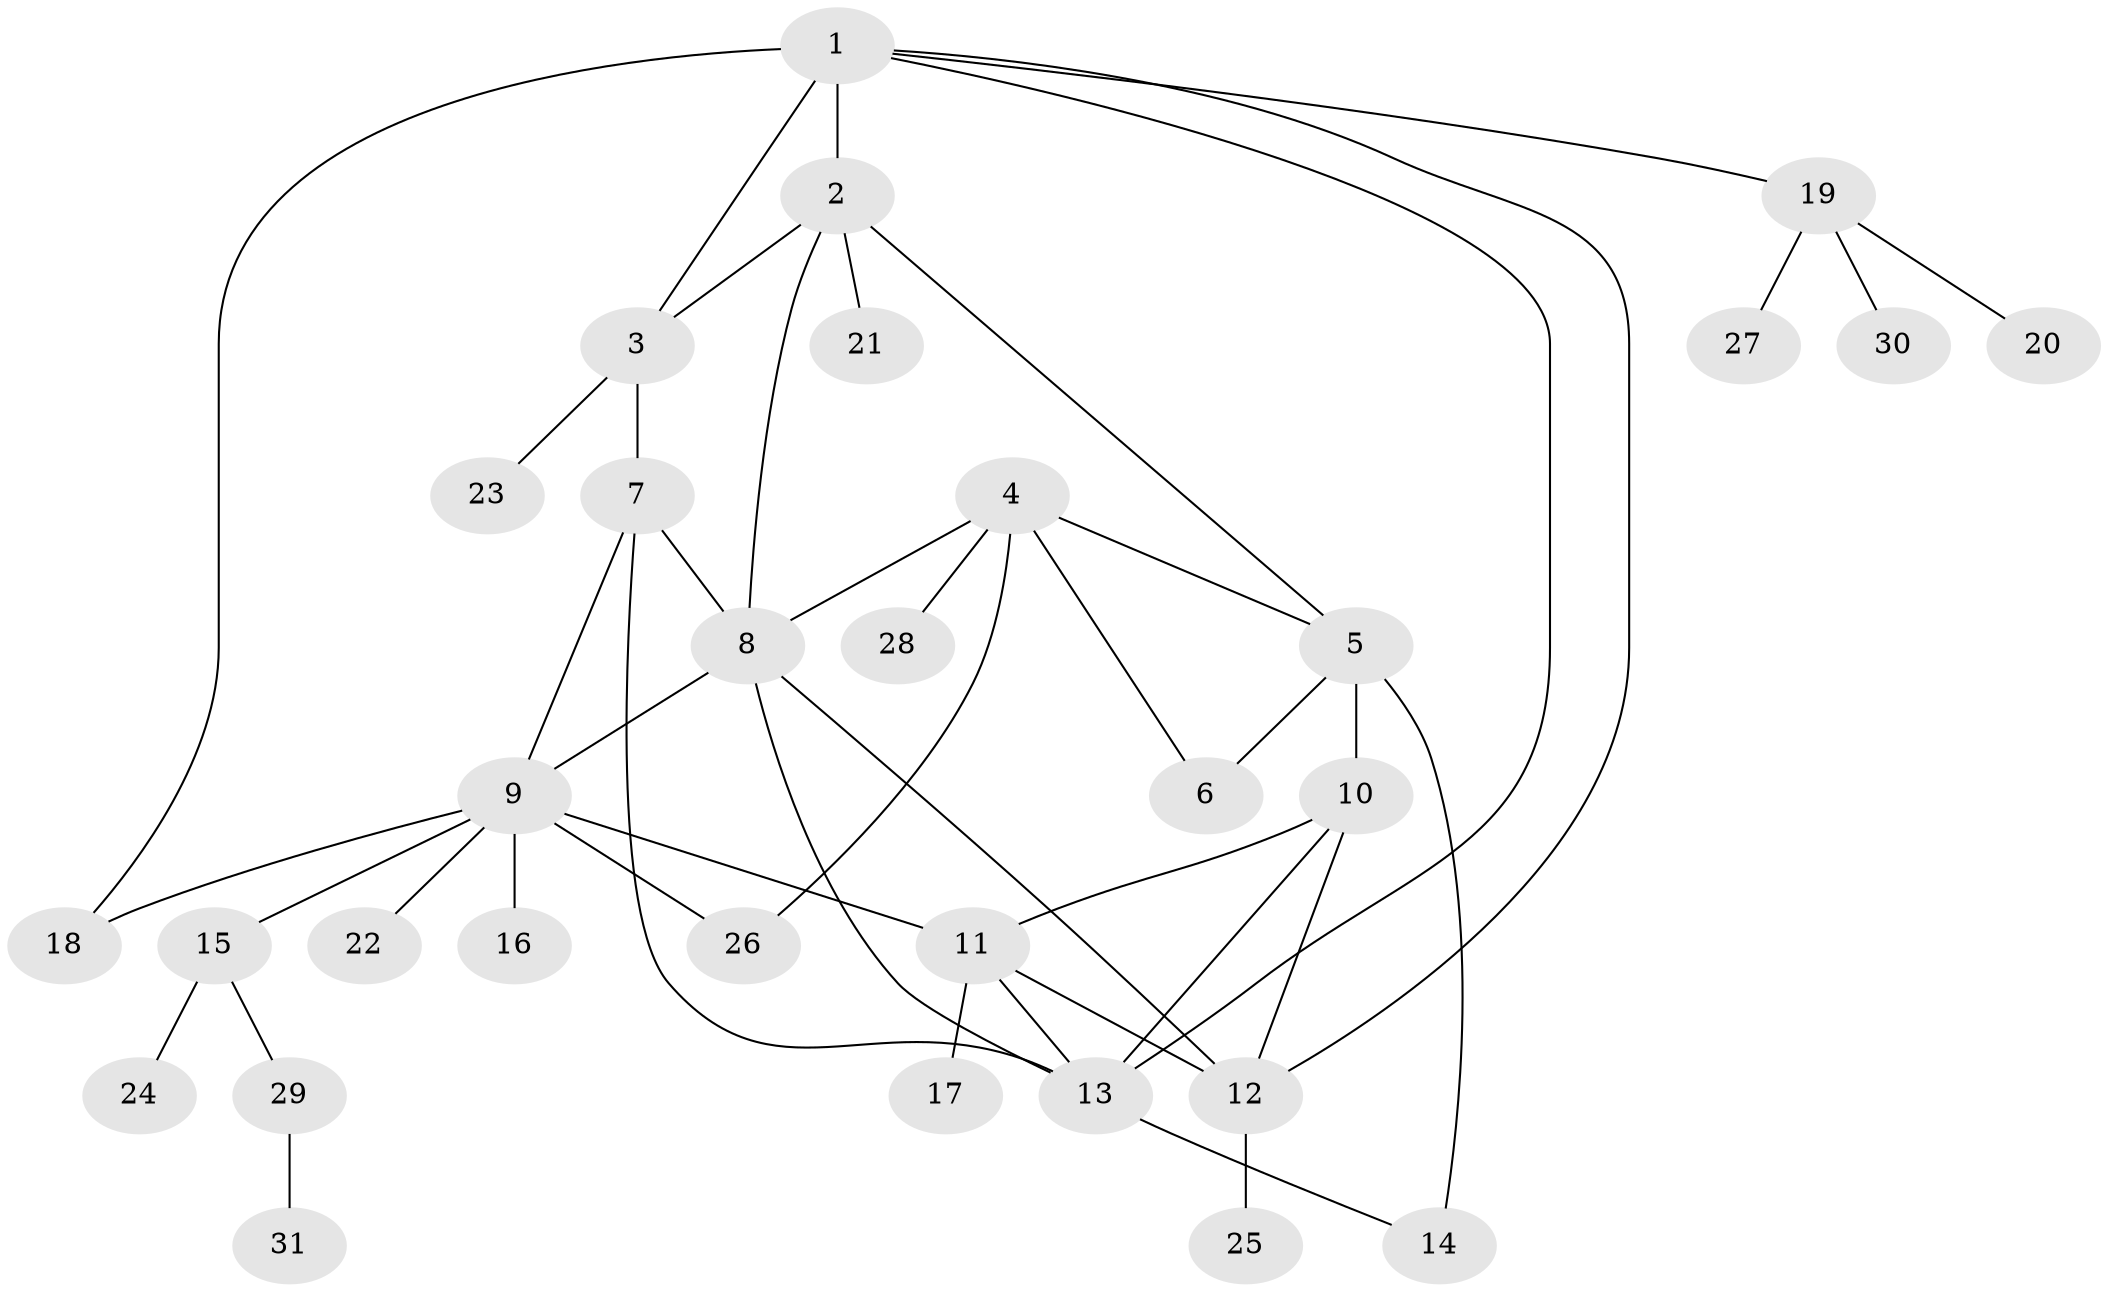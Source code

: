 // original degree distribution, {8: 0.03278688524590164, 5: 0.08196721311475409, 6: 0.03278688524590164, 3: 0.06557377049180328, 4: 0.03278688524590164, 7: 0.01639344262295082, 9: 0.01639344262295082, 12: 0.01639344262295082, 1: 0.5081967213114754, 2: 0.19672131147540983}
// Generated by graph-tools (version 1.1) at 2025/37/03/09/25 02:37:40]
// undirected, 31 vertices, 46 edges
graph export_dot {
graph [start="1"]
  node [color=gray90,style=filled];
  1;
  2;
  3;
  4;
  5;
  6;
  7;
  8;
  9;
  10;
  11;
  12;
  13;
  14;
  15;
  16;
  17;
  18;
  19;
  20;
  21;
  22;
  23;
  24;
  25;
  26;
  27;
  28;
  29;
  30;
  31;
  1 -- 2 [weight=1.0];
  1 -- 3 [weight=1.0];
  1 -- 12 [weight=1.0];
  1 -- 13 [weight=1.0];
  1 -- 18 [weight=2.0];
  1 -- 19 [weight=1.0];
  2 -- 3 [weight=1.0];
  2 -- 5 [weight=1.0];
  2 -- 8 [weight=1.0];
  2 -- 21 [weight=1.0];
  3 -- 7 [weight=1.0];
  3 -- 23 [weight=1.0];
  4 -- 5 [weight=1.0];
  4 -- 6 [weight=1.0];
  4 -- 8 [weight=1.0];
  4 -- 26 [weight=1.0];
  4 -- 28 [weight=1.0];
  5 -- 6 [weight=1.0];
  5 -- 10 [weight=1.0];
  5 -- 14 [weight=3.0];
  7 -- 8 [weight=1.0];
  7 -- 9 [weight=1.0];
  7 -- 13 [weight=1.0];
  8 -- 9 [weight=1.0];
  8 -- 12 [weight=1.0];
  8 -- 13 [weight=1.0];
  9 -- 11 [weight=1.0];
  9 -- 15 [weight=1.0];
  9 -- 16 [weight=1.0];
  9 -- 18 [weight=1.0];
  9 -- 22 [weight=1.0];
  9 -- 26 [weight=1.0];
  10 -- 11 [weight=1.0];
  10 -- 12 [weight=1.0];
  10 -- 13 [weight=1.0];
  11 -- 12 [weight=1.0];
  11 -- 13 [weight=1.0];
  11 -- 17 [weight=1.0];
  12 -- 25 [weight=1.0];
  13 -- 14 [weight=3.0];
  15 -- 24 [weight=1.0];
  15 -- 29 [weight=1.0];
  19 -- 20 [weight=1.0];
  19 -- 27 [weight=1.0];
  19 -- 30 [weight=1.0];
  29 -- 31 [weight=1.0];
}
